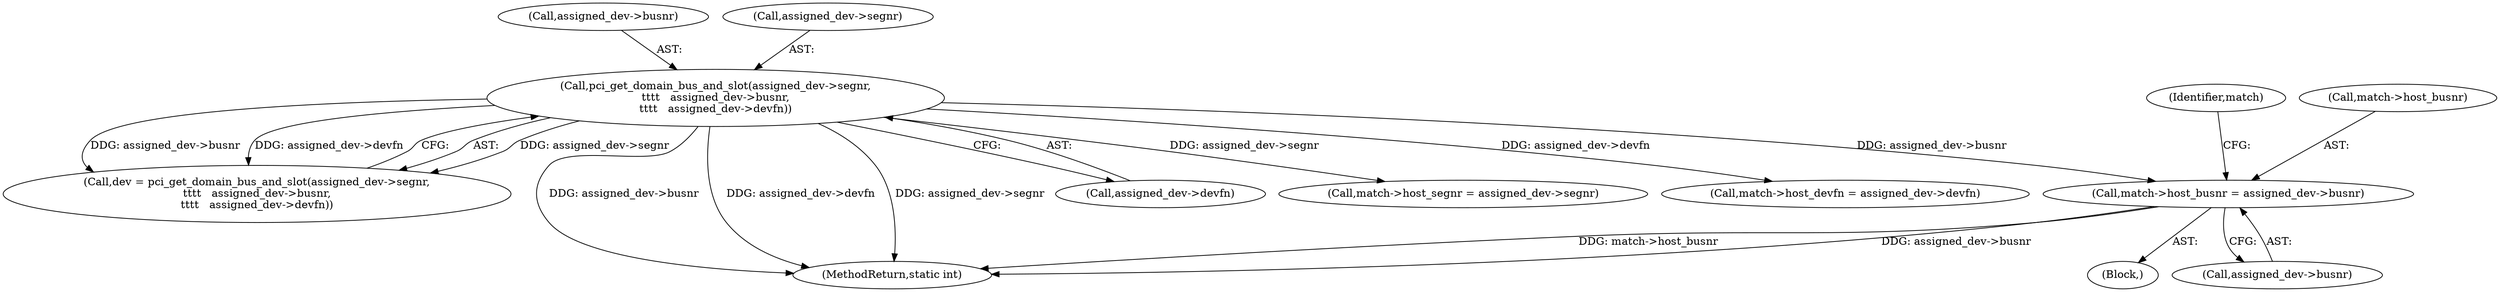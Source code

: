 digraph "0_linux_c4e7f9022e506c6635a5037713c37118e23193e4@pointer" {
"1000264" [label="(Call,match->host_busnr = assigned_dev->busnr)"];
"1000174" [label="(Call,pci_get_domain_bus_and_slot(assigned_dev->segnr,\n\t\t\t\t   assigned_dev->busnr,\n\t\t\t\t   assigned_dev->devfn))"];
"1000172" [label="(Call,dev = pci_get_domain_bus_and_slot(assigned_dev->segnr,\n\t\t\t\t   assigned_dev->busnr,\n\t\t\t\t   assigned_dev->devfn))"];
"1000105" [label="(Block,)"];
"1000273" [label="(Identifier,match)"];
"1000398" [label="(MethodReturn,static int)"];
"1000181" [label="(Call,assigned_dev->devfn)"];
"1000265" [label="(Call,match->host_busnr)"];
"1000178" [label="(Call,assigned_dev->busnr)"];
"1000175" [label="(Call,assigned_dev->segnr)"];
"1000264" [label="(Call,match->host_busnr = assigned_dev->busnr)"];
"1000257" [label="(Call,match->host_segnr = assigned_dev->segnr)"];
"1000174" [label="(Call,pci_get_domain_bus_and_slot(assigned_dev->segnr,\n\t\t\t\t   assigned_dev->busnr,\n\t\t\t\t   assigned_dev->devfn))"];
"1000268" [label="(Call,assigned_dev->busnr)"];
"1000271" [label="(Call,match->host_devfn = assigned_dev->devfn)"];
"1000264" -> "1000105"  [label="AST: "];
"1000264" -> "1000268"  [label="CFG: "];
"1000265" -> "1000264"  [label="AST: "];
"1000268" -> "1000264"  [label="AST: "];
"1000273" -> "1000264"  [label="CFG: "];
"1000264" -> "1000398"  [label="DDG: match->host_busnr"];
"1000264" -> "1000398"  [label="DDG: assigned_dev->busnr"];
"1000174" -> "1000264"  [label="DDG: assigned_dev->busnr"];
"1000174" -> "1000172"  [label="AST: "];
"1000174" -> "1000181"  [label="CFG: "];
"1000175" -> "1000174"  [label="AST: "];
"1000178" -> "1000174"  [label="AST: "];
"1000181" -> "1000174"  [label="AST: "];
"1000172" -> "1000174"  [label="CFG: "];
"1000174" -> "1000398"  [label="DDG: assigned_dev->busnr"];
"1000174" -> "1000398"  [label="DDG: assigned_dev->devfn"];
"1000174" -> "1000398"  [label="DDG: assigned_dev->segnr"];
"1000174" -> "1000172"  [label="DDG: assigned_dev->segnr"];
"1000174" -> "1000172"  [label="DDG: assigned_dev->busnr"];
"1000174" -> "1000172"  [label="DDG: assigned_dev->devfn"];
"1000174" -> "1000257"  [label="DDG: assigned_dev->segnr"];
"1000174" -> "1000271"  [label="DDG: assigned_dev->devfn"];
}
